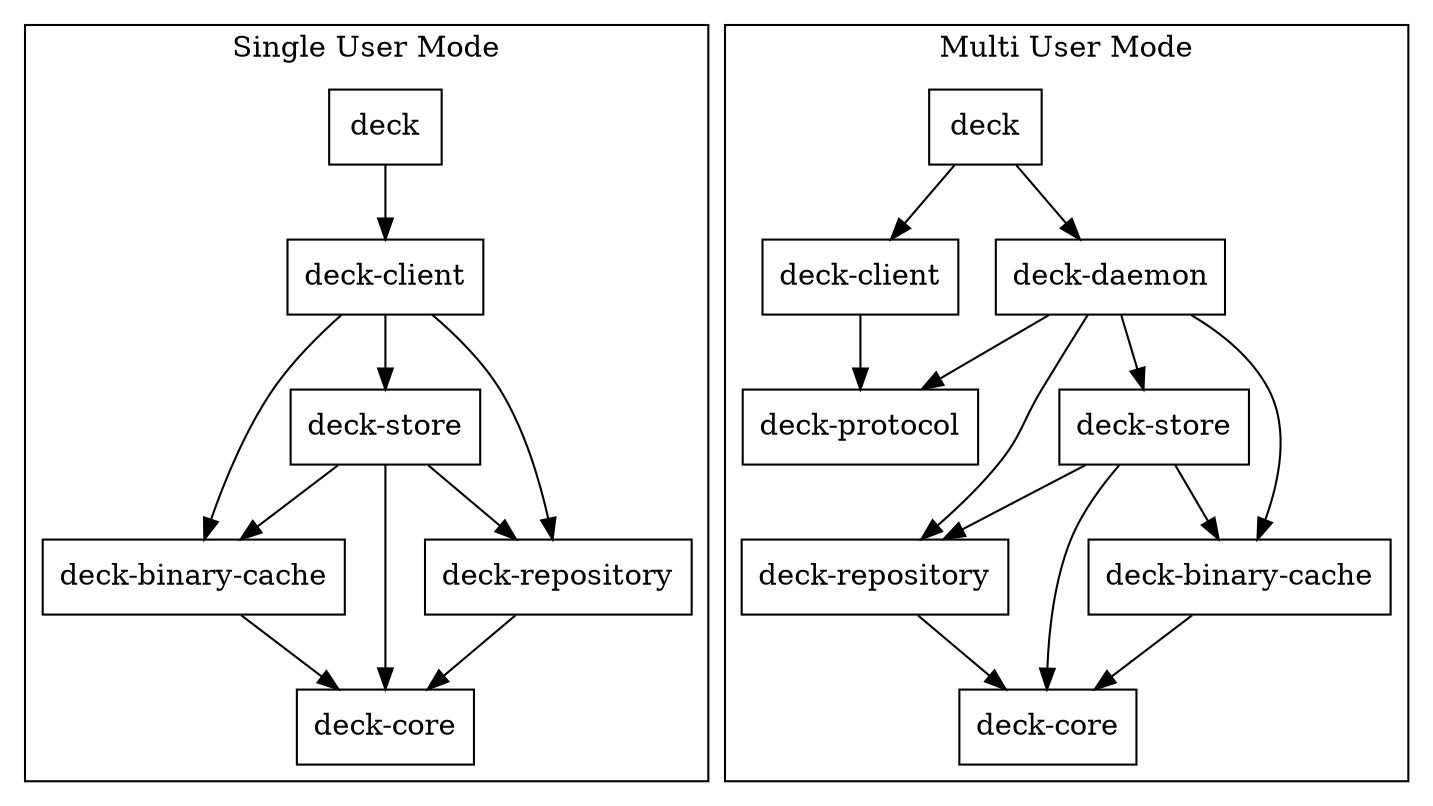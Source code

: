 digraph crates {
    node [shape=box];

    subgraph cluster_single_user {
        label="Single User Mode";

        s_deck -> s_client;

        s_client -> s_binary_cache;
        s_client -> s_repository;
        s_client -> s_store;

        s_store -> s_binary_cache;
        s_store -> s_core;
        s_store -> s_repository;

        s_binary_cache -> s_core;
        s_repository -> s_core;

        s_core [label="deck-core"];
        s_deck [label="deck"];
        s_binary_cache [label="deck-binary-cache"];
        s_client [label="deck-client"];
        s_core [label="deck-core"];
        s_repository [label="deck-repository"];
        s_store [label="deck-store"];
    }

    subgraph cluster_multi_user {
        label="Multi User Mode";

        m_deck -> m_client;
        m_deck -> m_daemon;

        m_client -> m_protocol;

        m_daemon -> m_binary_cache;
        m_daemon -> m_protocol;
        m_daemon -> m_repository;
        m_daemon -> m_store;

        m_store -> m_binary_cache;
        m_store -> m_core;
        m_store -> m_repository;

        m_binary_cache -> m_core;
        m_repository -> m_core;

        m_core [label="deck-core"];
        m_deck [label="deck"];
        m_binary_cache [label="deck-binary-cache"];
        m_client [label="deck-client"];
        m_core [label="deck-core"];
        m_daemon [label="deck-daemon"];
        m_protocol [label="deck-protocol"];
        m_repository [label="deck-repository"];
        m_store [label="deck-store"];
    }
}
